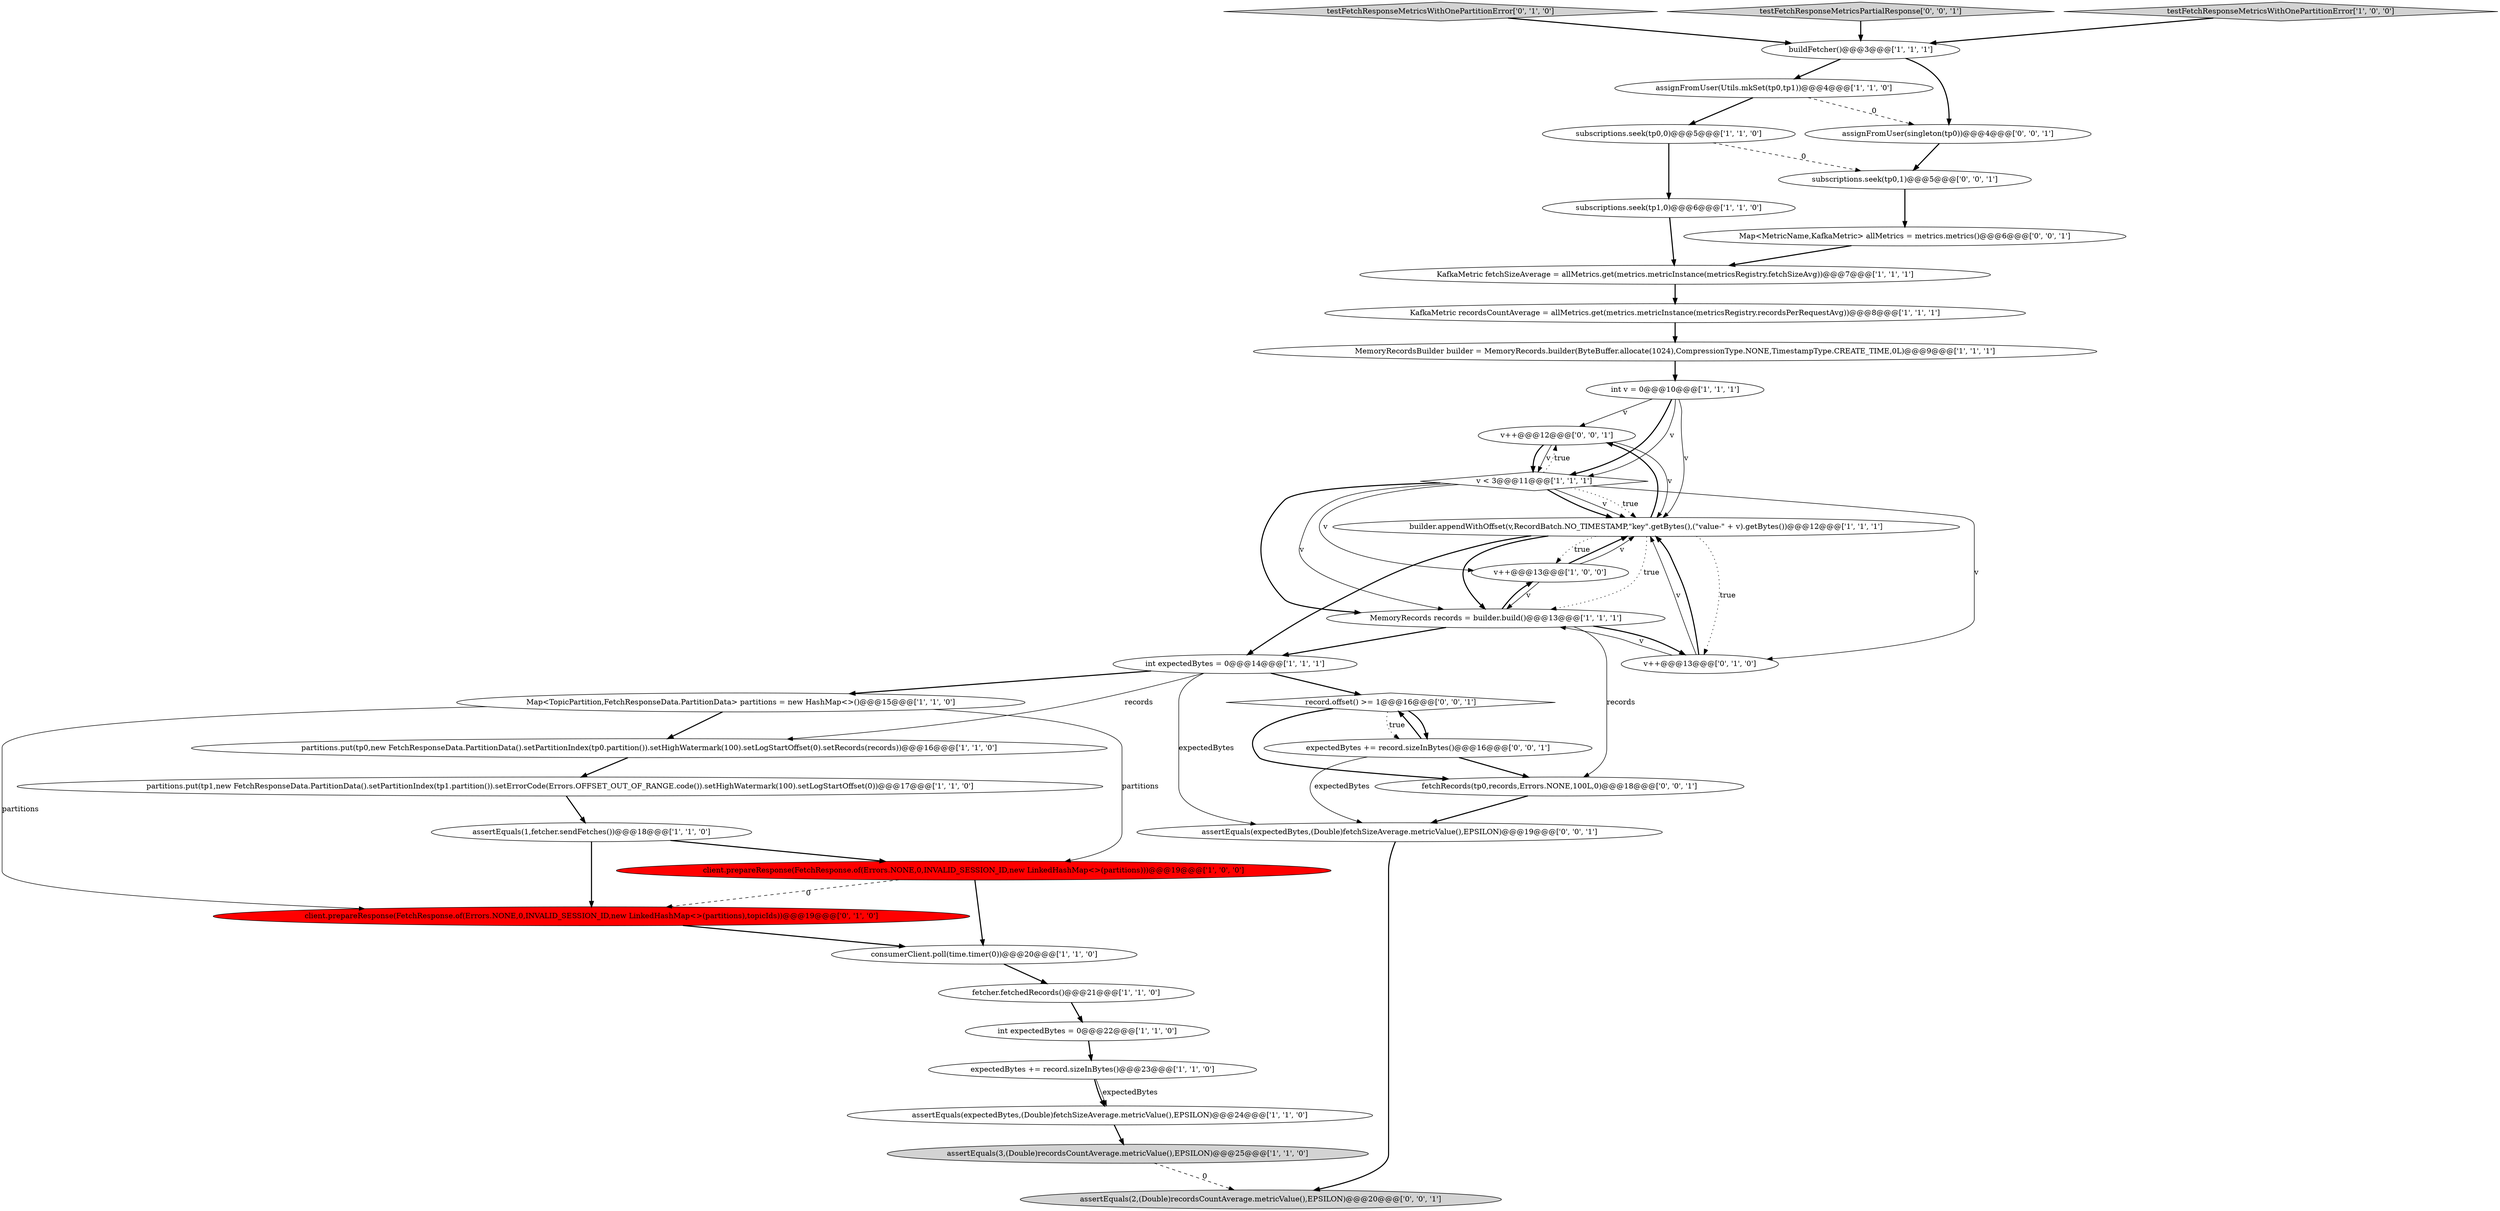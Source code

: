 digraph {
21 [style = filled, label = "subscriptions.seek(tp0,0)@@@5@@@['1', '1', '0']", fillcolor = white, shape = ellipse image = "AAA0AAABBB1BBB"];
10 [style = filled, label = "consumerClient.poll(time.timer(0))@@@20@@@['1', '1', '0']", fillcolor = white, shape = ellipse image = "AAA0AAABBB1BBB"];
15 [style = filled, label = "buildFetcher()@@@3@@@['1', '1', '1']", fillcolor = white, shape = ellipse image = "AAA0AAABBB1BBB"];
8 [style = filled, label = "v++@@@13@@@['1', '0', '0']", fillcolor = white, shape = ellipse image = "AAA0AAABBB1BBB"];
37 [style = filled, label = "record.offset() >= 1@@@16@@@['0', '0', '1']", fillcolor = white, shape = diamond image = "AAA0AAABBB3BBB"];
14 [style = filled, label = "assertEquals(1,fetcher.sendFetches())@@@18@@@['1', '1', '0']", fillcolor = white, shape = ellipse image = "AAA0AAABBB1BBB"];
13 [style = filled, label = "subscriptions.seek(tp1,0)@@@6@@@['1', '1', '0']", fillcolor = white, shape = ellipse image = "AAA0AAABBB1BBB"];
19 [style = filled, label = "expectedBytes += record.sizeInBytes()@@@23@@@['1', '1', '0']", fillcolor = white, shape = ellipse image = "AAA0AAABBB1BBB"];
7 [style = filled, label = "Map<TopicPartition,FetchResponseData.PartitionData> partitions = new HashMap<>()@@@15@@@['1', '1', '0']", fillcolor = white, shape = ellipse image = "AAA0AAABBB1BBB"];
17 [style = filled, label = "KafkaMetric recordsCountAverage = allMetrics.get(metrics.metricInstance(metricsRegistry.recordsPerRequestAvg))@@@8@@@['1', '1', '1']", fillcolor = white, shape = ellipse image = "AAA0AAABBB1BBB"];
28 [style = filled, label = "v++@@@12@@@['0', '0', '1']", fillcolor = white, shape = ellipse image = "AAA0AAABBB3BBB"];
22 [style = filled, label = "client.prepareResponse(FetchResponse.of(Errors.NONE,0,INVALID_SESSION_ID,new LinkedHashMap<>(partitions)))@@@19@@@['1', '0', '0']", fillcolor = red, shape = ellipse image = "AAA1AAABBB1BBB"];
1 [style = filled, label = "assignFromUser(Utils.mkSet(tp0,tp1))@@@4@@@['1', '1', '0']", fillcolor = white, shape = ellipse image = "AAA0AAABBB1BBB"];
2 [style = filled, label = "int expectedBytes = 0@@@22@@@['1', '1', '0']", fillcolor = white, shape = ellipse image = "AAA0AAABBB1BBB"];
9 [style = filled, label = "KafkaMetric fetchSizeAverage = allMetrics.get(metrics.metricInstance(metricsRegistry.fetchSizeAvg))@@@7@@@['1', '1', '1']", fillcolor = white, shape = ellipse image = "AAA0AAABBB1BBB"];
23 [style = filled, label = "builder.appendWithOffset(v,RecordBatch.NO_TIMESTAMP,\"key\".getBytes(),(\"value-\" + v).getBytes())@@@12@@@['1', '1', '1']", fillcolor = white, shape = ellipse image = "AAA0AAABBB1BBB"];
27 [style = filled, label = "testFetchResponseMetricsWithOnePartitionError['0', '1', '0']", fillcolor = lightgray, shape = diamond image = "AAA0AAABBB2BBB"];
32 [style = filled, label = "testFetchResponseMetricsPartialResponse['0', '0', '1']", fillcolor = lightgray, shape = diamond image = "AAA0AAABBB3BBB"];
35 [style = filled, label = "assignFromUser(singleton(tp0))@@@4@@@['0', '0', '1']", fillcolor = white, shape = ellipse image = "AAA0AAABBB3BBB"];
18 [style = filled, label = "MemoryRecords records = builder.build()@@@13@@@['1', '1', '1']", fillcolor = white, shape = ellipse image = "AAA0AAABBB1BBB"];
5 [style = filled, label = "v < 3@@@11@@@['1', '1', '1']", fillcolor = white, shape = diamond image = "AAA0AAABBB1BBB"];
16 [style = filled, label = "int v = 0@@@10@@@['1', '1', '1']", fillcolor = white, shape = ellipse image = "AAA0AAABBB1BBB"];
12 [style = filled, label = "partitions.put(tp0,new FetchResponseData.PartitionData().setPartitionIndex(tp0.partition()).setHighWatermark(100).setLogStartOffset(0).setRecords(records))@@@16@@@['1', '1', '0']", fillcolor = white, shape = ellipse image = "AAA0AAABBB1BBB"];
3 [style = filled, label = "int expectedBytes = 0@@@14@@@['1', '1', '1']", fillcolor = white, shape = ellipse image = "AAA0AAABBB1BBB"];
4 [style = filled, label = "partitions.put(tp1,new FetchResponseData.PartitionData().setPartitionIndex(tp1.partition()).setErrorCode(Errors.OFFSET_OUT_OF_RANGE.code()).setHighWatermark(100).setLogStartOffset(0))@@@17@@@['1', '1', '0']", fillcolor = white, shape = ellipse image = "AAA0AAABBB1BBB"];
25 [style = filled, label = "client.prepareResponse(FetchResponse.of(Errors.NONE,0,INVALID_SESSION_ID,new LinkedHashMap<>(partitions),topicIds))@@@19@@@['0', '1', '0']", fillcolor = red, shape = ellipse image = "AAA1AAABBB2BBB"];
29 [style = filled, label = "Map<MetricName,KafkaMetric> allMetrics = metrics.metrics()@@@6@@@['0', '0', '1']", fillcolor = white, shape = ellipse image = "AAA0AAABBB3BBB"];
24 [style = filled, label = "MemoryRecordsBuilder builder = MemoryRecords.builder(ByteBuffer.allocate(1024),CompressionType.NONE,TimestampType.CREATE_TIME,0L)@@@9@@@['1', '1', '1']", fillcolor = white, shape = ellipse image = "AAA0AAABBB1BBB"];
33 [style = filled, label = "assertEquals(2,(Double)recordsCountAverage.metricValue(),EPSILON)@@@20@@@['0', '0', '1']", fillcolor = lightgray, shape = ellipse image = "AAA0AAABBB3BBB"];
6 [style = filled, label = "assertEquals(expectedBytes,(Double)fetchSizeAverage.metricValue(),EPSILON)@@@24@@@['1', '1', '0']", fillcolor = white, shape = ellipse image = "AAA0AAABBB1BBB"];
11 [style = filled, label = "fetcher.fetchedRecords()@@@21@@@['1', '1', '0']", fillcolor = white, shape = ellipse image = "AAA0AAABBB1BBB"];
36 [style = filled, label = "subscriptions.seek(tp0,1)@@@5@@@['0', '0', '1']", fillcolor = white, shape = ellipse image = "AAA0AAABBB3BBB"];
34 [style = filled, label = "fetchRecords(tp0,records,Errors.NONE,100L,0)@@@18@@@['0', '0', '1']", fillcolor = white, shape = ellipse image = "AAA0AAABBB3BBB"];
26 [style = filled, label = "v++@@@13@@@['0', '1', '0']", fillcolor = white, shape = ellipse image = "AAA0AAABBB2BBB"];
31 [style = filled, label = "assertEquals(expectedBytes,(Double)fetchSizeAverage.metricValue(),EPSILON)@@@19@@@['0', '0', '1']", fillcolor = white, shape = ellipse image = "AAA0AAABBB3BBB"];
20 [style = filled, label = "testFetchResponseMetricsWithOnePartitionError['1', '0', '0']", fillcolor = lightgray, shape = diamond image = "AAA0AAABBB1BBB"];
0 [style = filled, label = "assertEquals(3,(Double)recordsCountAverage.metricValue(),EPSILON)@@@25@@@['1', '1', '0']", fillcolor = lightgray, shape = ellipse image = "AAA0AAABBB1BBB"];
30 [style = filled, label = "expectedBytes += record.sizeInBytes()@@@16@@@['0', '0', '1']", fillcolor = white, shape = ellipse image = "AAA0AAABBB3BBB"];
18->3 [style = bold, label=""];
4->14 [style = bold, label=""];
8->18 [style = solid, label="v"];
2->19 [style = bold, label=""];
14->25 [style = bold, label=""];
28->5 [style = bold, label=""];
16->23 [style = solid, label="v"];
22->25 [style = dashed, label="0"];
8->23 [style = bold, label=""];
3->37 [style = bold, label=""];
5->23 [style = bold, label=""];
23->8 [style = dotted, label="true"];
1->35 [style = dashed, label="0"];
7->12 [style = bold, label=""];
36->29 [style = bold, label=""];
37->30 [style = bold, label=""];
5->23 [style = solid, label="v"];
29->9 [style = bold, label=""];
18->26 [style = bold, label=""];
5->23 [style = dotted, label="true"];
14->22 [style = bold, label=""];
19->6 [style = solid, label="expectedBytes"];
8->23 [style = solid, label="v"];
9->17 [style = bold, label=""];
34->31 [style = bold, label=""];
23->3 [style = bold, label=""];
6->0 [style = bold, label=""];
5->18 [style = bold, label=""];
30->34 [style = bold, label=""];
3->31 [style = solid, label="expectedBytes"];
30->37 [style = bold, label=""];
19->6 [style = bold, label=""];
21->36 [style = dashed, label="0"];
11->2 [style = bold, label=""];
27->15 [style = bold, label=""];
15->35 [style = bold, label=""];
16->28 [style = solid, label="v"];
37->30 [style = dotted, label="true"];
26->18 [style = solid, label="v"];
23->28 [style = bold, label=""];
24->16 [style = bold, label=""];
17->24 [style = bold, label=""];
26->23 [style = solid, label="v"];
7->25 [style = solid, label="partitions"];
23->26 [style = dotted, label="true"];
23->18 [style = dotted, label="true"];
12->4 [style = bold, label=""];
3->7 [style = bold, label=""];
30->31 [style = solid, label="expectedBytes"];
15->1 [style = bold, label=""];
1->21 [style = bold, label=""];
3->12 [style = solid, label="records"];
37->34 [style = bold, label=""];
31->33 [style = bold, label=""];
26->23 [style = bold, label=""];
5->18 [style = solid, label="v"];
7->22 [style = solid, label="partitions"];
0->33 [style = dashed, label="0"];
22->10 [style = bold, label=""];
32->15 [style = bold, label=""];
16->5 [style = bold, label=""];
28->5 [style = solid, label="v"];
28->23 [style = solid, label="v"];
18->34 [style = solid, label="records"];
25->10 [style = bold, label=""];
18->8 [style = bold, label=""];
13->9 [style = bold, label=""];
35->36 [style = bold, label=""];
5->26 [style = solid, label="v"];
20->15 [style = bold, label=""];
5->28 [style = dotted, label="true"];
23->18 [style = bold, label=""];
5->8 [style = solid, label="v"];
16->5 [style = solid, label="v"];
21->13 [style = bold, label=""];
10->11 [style = bold, label=""];
}

